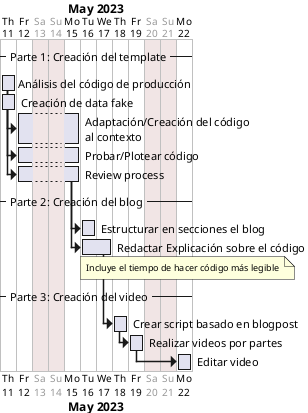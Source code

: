 @startgantt
/' Este diagrama de Gantt sigue el flujo del proceso de
   creación de contenido en redes sociales de Shimoku.

   https://drive.google.com/file/d/1KrOh1TQ-Yk4ndUU5rB7n4ff7L7_C5Ajz/view?usp=sharing

   Algunas tareas estan comentadas y etiquetadas con 'condicional'
   ya que dependen de una condición. Si consideras que son requeridas
   simplemente descomentala.
'/

'No te olvides de poner la fecha de inicio'
Project starts the 11th of may 2023

'No se trabaja sábados y domingos'
saturday are closed
sunday are closed

-- Parte 1: Creación del template --

  'condicional'
  /'[ Desarrollar contexto ] lasts 1 day
  then [ Crear Diseño ] lasts 1 day'/

  [Análisis del código de producción] as [ACP] lasts 1 day

  /' Este es un ejemplo de como puedes incluir dos actividades
  en un dia al inicio del proyecto '/
  [ Creación de data fake ] as [CDF] lasts 1 day

  /' then [ Creación de data fake ] as [CDF] lasts 1 day '/
  then [ Adaptación/Creación del código \n al contexto ] lasts 2 day

  /' Se ejecuta en paralelo '/
  [ Probar/Plotear código ] starts at [ACP]'s end and lasts 2 day

  /' Review process se ejecuta por defecto en paralelo '/
  [ Review process ] as [RWP] starts at [ACP]'s end and lasts 2 day

-- Parte 2: Creación del blog --

  then [ Estructurar en secciones el blog ] as [ESB] lasts 1 day

  /'Recuerda incluir en esta tarea el tiempo de hacer codigo
    más legible'/
  [ Redactar Explicación sobre el código ] starts at [RWP]'s end and lasts 2 day
  note bottom
  Incluye el tiempo de hacer código más legible
  end note

-- Parte 3: Creación del video --

  then [ Crear script basado en blogpost ] lasts 1 days
  then [ Realizar videos por partes ] lasts 1 days
  then [ Editar video ] lasts 1 days
@endgantt
